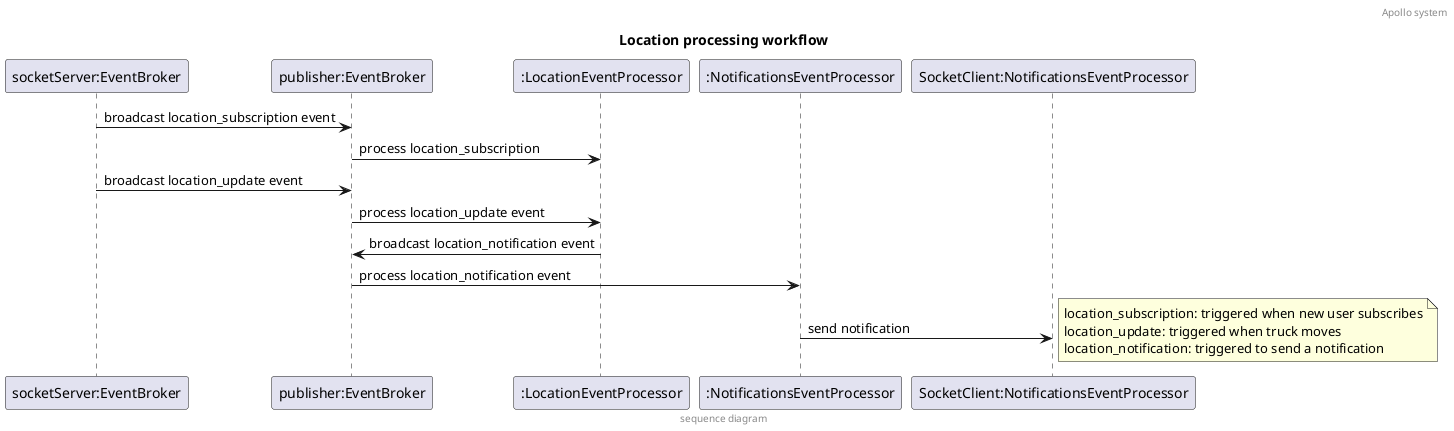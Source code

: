@startuml
title Location processing workflow
header Apollo system
footer sequence diagram

participant "socketServer:EventBroker" AS socket_server
participant "publisher:EventBroker" AS publisher

participant ":LocationEventProcessor" AS location_processor
participant ":NotificationsEventProcessor" AS notification_processor
participant "SocketClient:NotificationsEventProcessor" AS socket_client

/'
group Cold Start
location_processor -> publisher: create location topic
notification_processor -> publisher: create notification topic
end
'/

socket_server -> publisher: broadcast location_subscription event
publisher -> location_processor: process location_subscription
socket_server -> publisher: broadcast location_update event
publisher -> location_processor: process location_update event
location_processor -> publisher: broadcast location_notification event
publisher -> notification_processor: process location_notification event
notification_processor -> socket_client: send notification


note right
location_subscription: triggered when new user subscribes
location_update: triggered when truck moves
location_notification: triggered to send a notification
end note

@enduml

